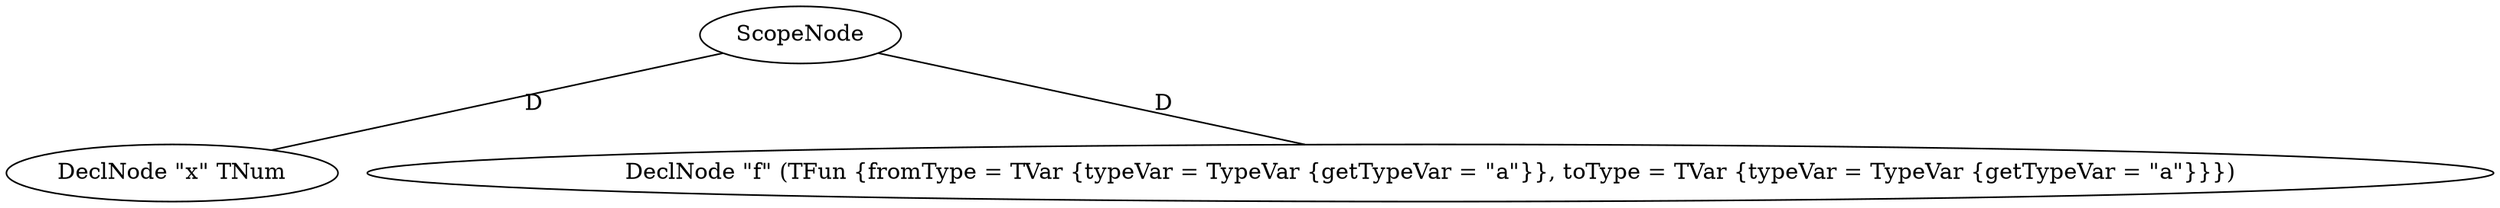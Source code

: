 graph {
    2 [label="DeclNode \"x\" TNum"];
    1 [label="DeclNode \"f\" (TFun {fromType = TVar {typeVar = TypeVar {getTypeVar = \"a\"}}, toType = TVar {typeVar = TypeVar {getTypeVar = \"a\"}}})"];
    0 [label=ScopeNode];
    0 -- 2 [label=D];
    0 -- 1 [label=D];
}
